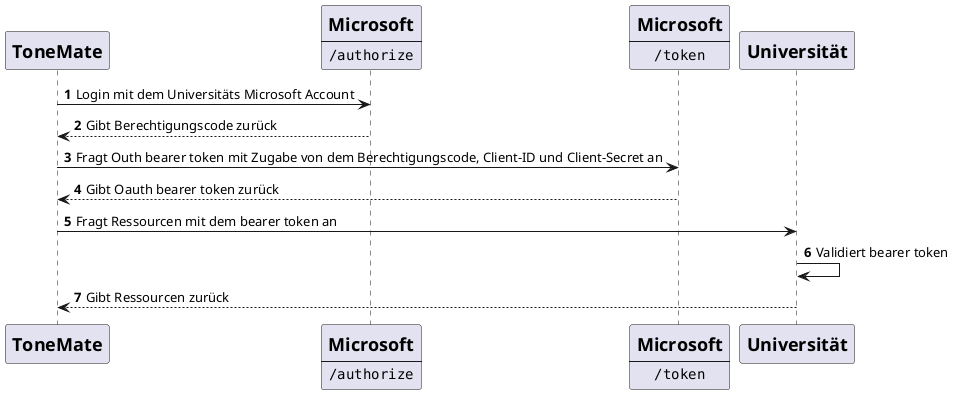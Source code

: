 @startuml
autonumber
participant ToneMate [
    =ToneMate
]
participant MicrosoftAuth [
    =Microsoft
    ----
    ""/authorize""
]
participant MicrosoftToken [
    =Microsoft
    ----
    ""/token""
]
participant Uni [
    =Universität
]

ToneMate -> MicrosoftAuth: Login mit dem Universitäts Microsoft Account
ToneMate <-- MicrosoftAuth: Gibt Berechtigungscode zurück

ToneMate -> MicrosoftToken: Fragt Outh bearer token mit Zugabe von dem Berechtigungscode, Client-ID und Client-Secret an
ToneMate <-- MicrosoftToken: Gibt Oauth bearer token zurück

ToneMate -> Uni: Fragt Ressourcen mit dem bearer token an
Uni -> Uni: Validiert bearer token
ToneMate <-- Uni: Gibt Ressourcen zurück
@enduml